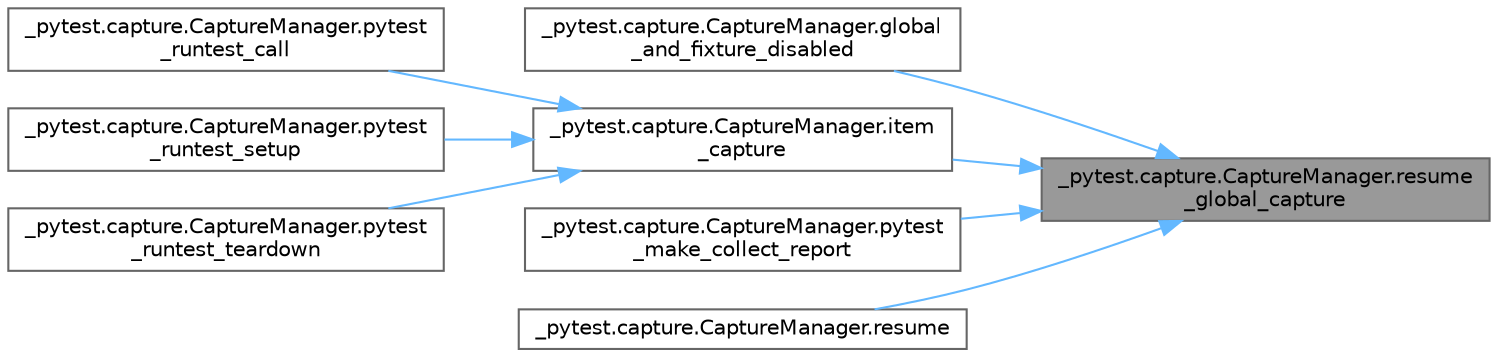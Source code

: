 digraph "_pytest.capture.CaptureManager.resume_global_capture"
{
 // LATEX_PDF_SIZE
  bgcolor="transparent";
  edge [fontname=Helvetica,fontsize=10,labelfontname=Helvetica,labelfontsize=10];
  node [fontname=Helvetica,fontsize=10,shape=box,height=0.2,width=0.4];
  rankdir="RL";
  Node1 [id="Node000001",label="_pytest.capture.CaptureManager.resume\l_global_capture",height=0.2,width=0.4,color="gray40", fillcolor="grey60", style="filled", fontcolor="black",tooltip=" "];
  Node1 -> Node2 [id="edge1_Node000001_Node000002",dir="back",color="steelblue1",style="solid",tooltip=" "];
  Node2 [id="Node000002",label="_pytest.capture.CaptureManager.global\l_and_fixture_disabled",height=0.2,width=0.4,color="grey40", fillcolor="white", style="filled",URL="$class__pytest_1_1capture_1_1_capture_manager.html#aa880c0b3c38daa1b06a59820b4c8b8bc",tooltip=" "];
  Node1 -> Node3 [id="edge2_Node000001_Node000003",dir="back",color="steelblue1",style="solid",tooltip=" "];
  Node3 [id="Node000003",label="_pytest.capture.CaptureManager.item\l_capture",height=0.2,width=0.4,color="grey40", fillcolor="white", style="filled",URL="$class__pytest_1_1capture_1_1_capture_manager.html#a10f883d593928bcd99ae753af22fc7dc",tooltip=" "];
  Node3 -> Node4 [id="edge3_Node000003_Node000004",dir="back",color="steelblue1",style="solid",tooltip=" "];
  Node4 [id="Node000004",label="_pytest.capture.CaptureManager.pytest\l_runtest_call",height=0.2,width=0.4,color="grey40", fillcolor="white", style="filled",URL="$class__pytest_1_1capture_1_1_capture_manager.html#a31667a37a8d71c2eb2dd5c98dbb90d2c",tooltip=" "];
  Node3 -> Node5 [id="edge4_Node000003_Node000005",dir="back",color="steelblue1",style="solid",tooltip=" "];
  Node5 [id="Node000005",label="_pytest.capture.CaptureManager.pytest\l_runtest_setup",height=0.2,width=0.4,color="grey40", fillcolor="white", style="filled",URL="$class__pytest_1_1capture_1_1_capture_manager.html#a22c370d62beaea527a64b1bbb490c619",tooltip=" "];
  Node3 -> Node6 [id="edge5_Node000003_Node000006",dir="back",color="steelblue1",style="solid",tooltip=" "];
  Node6 [id="Node000006",label="_pytest.capture.CaptureManager.pytest\l_runtest_teardown",height=0.2,width=0.4,color="grey40", fillcolor="white", style="filled",URL="$class__pytest_1_1capture_1_1_capture_manager.html#aece87af1617bbc88530e5d50281da4e6",tooltip=" "];
  Node1 -> Node7 [id="edge6_Node000001_Node000007",dir="back",color="steelblue1",style="solid",tooltip=" "];
  Node7 [id="Node000007",label="_pytest.capture.CaptureManager.pytest\l_make_collect_report",height=0.2,width=0.4,color="grey40", fillcolor="white", style="filled",URL="$class__pytest_1_1capture_1_1_capture_manager.html#ac794c47f7cee86db194187665cfd7702",tooltip=" "];
  Node1 -> Node8 [id="edge7_Node000001_Node000008",dir="back",color="steelblue1",style="solid",tooltip=" "];
  Node8 [id="Node000008",label="_pytest.capture.CaptureManager.resume",height=0.2,width=0.4,color="grey40", fillcolor="white", style="filled",URL="$class__pytest_1_1capture_1_1_capture_manager.html#a92e80ec167daef2c5cd5975ab1e205f7",tooltip=" "];
}
